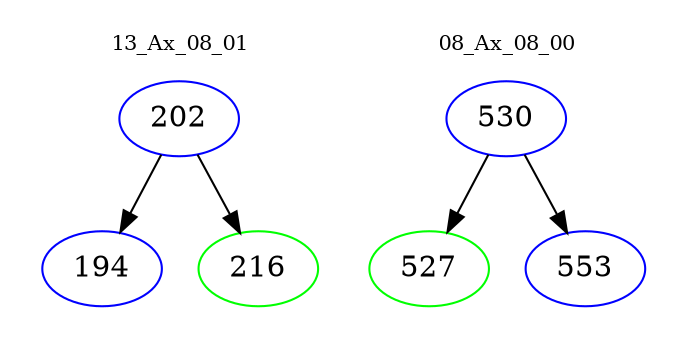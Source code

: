 digraph{
subgraph cluster_0 {
color = white
label = "13_Ax_08_01";
fontsize=10;
T0_202 [label="202", color="blue"]
T0_202 -> T0_194 [color="black"]
T0_194 [label="194", color="blue"]
T0_202 -> T0_216 [color="black"]
T0_216 [label="216", color="green"]
}
subgraph cluster_1 {
color = white
label = "08_Ax_08_00";
fontsize=10;
T1_530 [label="530", color="blue"]
T1_530 -> T1_527 [color="black"]
T1_527 [label="527", color="green"]
T1_530 -> T1_553 [color="black"]
T1_553 [label="553", color="blue"]
}
}
